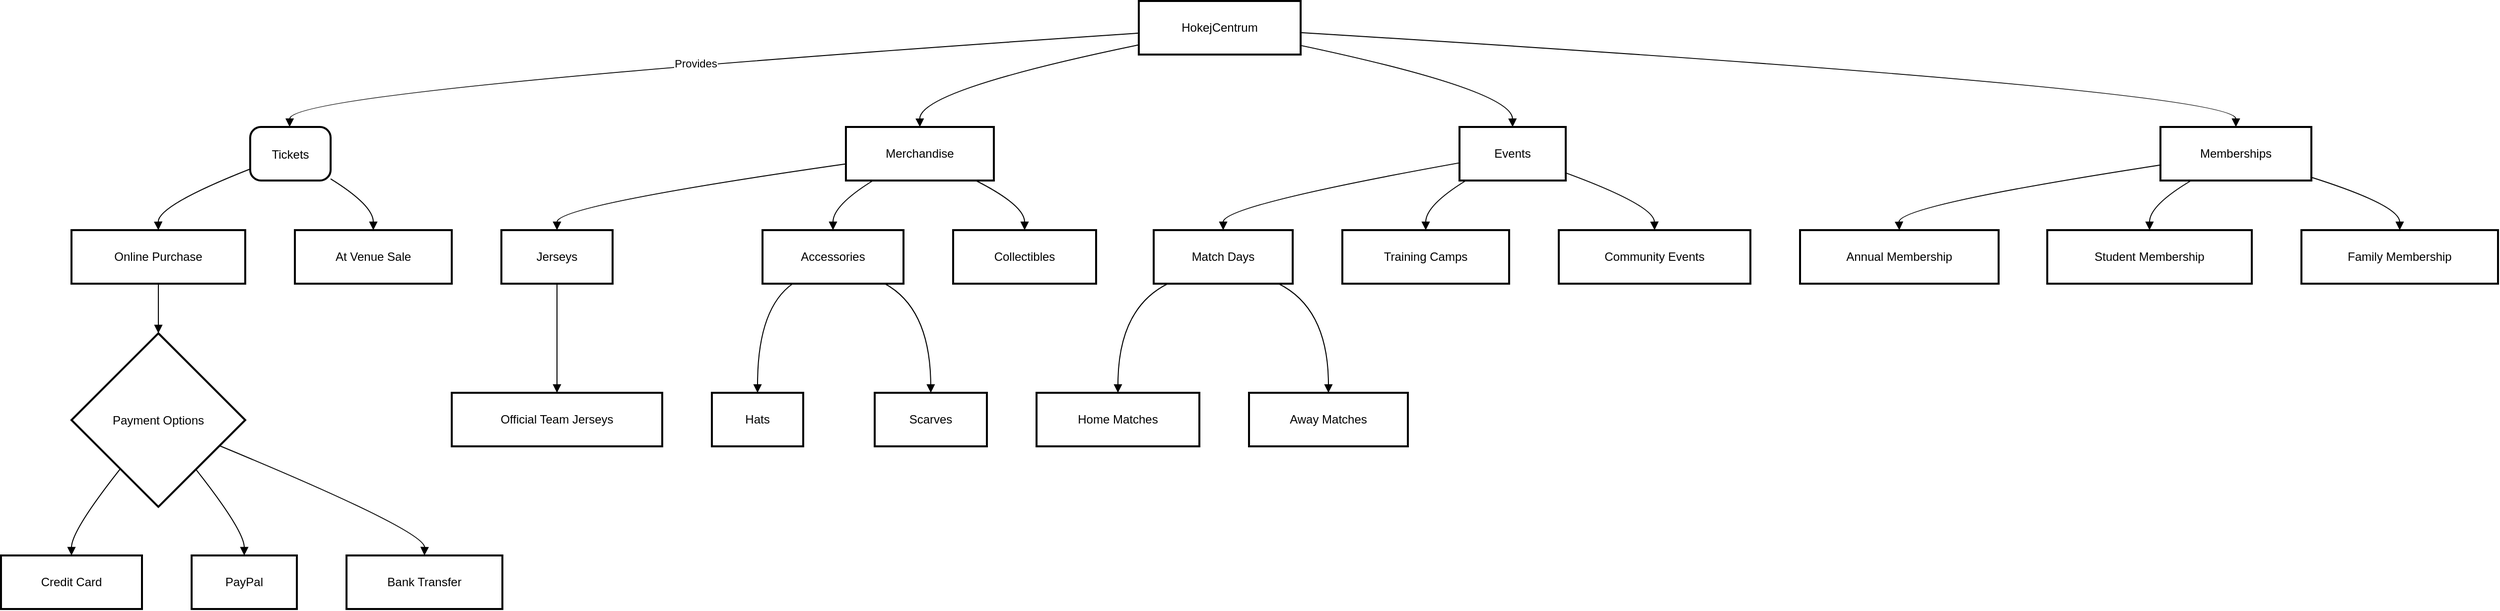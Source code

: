 <mxfile version="26.0.15">
  <diagram name="Stránka-1" id="Wjw_8mTblLxP3jm5wrfm">
    <mxGraphModel>
      <root>
        <mxCell id="0" />
        <mxCell id="1" parent="0" />
        <mxCell id="2" value="HokejCentrum" style="whiteSpace=wrap;strokeWidth=2;" vertex="1" parent="1">
          <mxGeometry x="1154" y="8" width="163" height="54" as="geometry" />
        </mxCell>
        <mxCell id="3" value="Tickets" style="rounded=1;arcSize=20;strokeWidth=2" vertex="1" parent="1">
          <mxGeometry x="259" y="135" width="81" height="54" as="geometry" />
        </mxCell>
        <mxCell id="4" value="Merchandise" style="whiteSpace=wrap;strokeWidth=2;" vertex="1" parent="1">
          <mxGeometry x="859" y="135" width="149" height="54" as="geometry" />
        </mxCell>
        <mxCell id="5" value="Events" style="whiteSpace=wrap;strokeWidth=2;" vertex="1" parent="1">
          <mxGeometry x="1477" y="135" width="107" height="54" as="geometry" />
        </mxCell>
        <mxCell id="6" value="Memberships" style="whiteSpace=wrap;strokeWidth=2;" vertex="1" parent="1">
          <mxGeometry x="2183" y="135" width="152" height="54" as="geometry" />
        </mxCell>
        <mxCell id="7" value="Online Purchase" style="whiteSpace=wrap;strokeWidth=2;" vertex="1" parent="1">
          <mxGeometry x="79" y="239" width="175" height="54" as="geometry" />
        </mxCell>
        <mxCell id="8" value="At Venue Sale" style="whiteSpace=wrap;strokeWidth=2;" vertex="1" parent="1">
          <mxGeometry x="304" y="239" width="158" height="54" as="geometry" />
        </mxCell>
        <mxCell id="9" value="Jerseys" style="whiteSpace=wrap;strokeWidth=2;" vertex="1" parent="1">
          <mxGeometry x="512" y="239" width="112" height="54" as="geometry" />
        </mxCell>
        <mxCell id="10" value="Accessories" style="whiteSpace=wrap;strokeWidth=2;" vertex="1" parent="1">
          <mxGeometry x="775" y="239" width="142" height="54" as="geometry" />
        </mxCell>
        <mxCell id="11" value="Collectibles" style="whiteSpace=wrap;strokeWidth=2;" vertex="1" parent="1">
          <mxGeometry x="967" y="239" width="144" height="54" as="geometry" />
        </mxCell>
        <mxCell id="12" value="Match Days" style="whiteSpace=wrap;strokeWidth=2;" vertex="1" parent="1">
          <mxGeometry x="1169" y="239" width="140" height="54" as="geometry" />
        </mxCell>
        <mxCell id="13" value="Training Camps" style="whiteSpace=wrap;strokeWidth=2;" vertex="1" parent="1">
          <mxGeometry x="1359" y="239" width="168" height="54" as="geometry" />
        </mxCell>
        <mxCell id="14" value="Community Events" style="whiteSpace=wrap;strokeWidth=2;" vertex="1" parent="1">
          <mxGeometry x="1577" y="239" width="193" height="54" as="geometry" />
        </mxCell>
        <mxCell id="15" value="Annual Membership" style="whiteSpace=wrap;strokeWidth=2;" vertex="1" parent="1">
          <mxGeometry x="1820" y="239" width="200" height="54" as="geometry" />
        </mxCell>
        <mxCell id="16" value="Student Membership" style="whiteSpace=wrap;strokeWidth=2;" vertex="1" parent="1">
          <mxGeometry x="2069" y="239" width="206" height="54" as="geometry" />
        </mxCell>
        <mxCell id="17" value="Family Membership" style="whiteSpace=wrap;strokeWidth=2;" vertex="1" parent="1">
          <mxGeometry x="2325" y="239" width="198" height="54" as="geometry" />
        </mxCell>
        <mxCell id="18" value="Payment Options" style="rhombus;strokeWidth=2;whiteSpace=wrap;" vertex="1" parent="1">
          <mxGeometry x="79" y="343" width="175" height="175" as="geometry" />
        </mxCell>
        <mxCell id="19" value="Credit Card" style="whiteSpace=wrap;strokeWidth=2;" vertex="1" parent="1">
          <mxGeometry x="8" y="567" width="142" height="54" as="geometry" />
        </mxCell>
        <mxCell id="20" value="PayPal" style="whiteSpace=wrap;strokeWidth=2;" vertex="1" parent="1">
          <mxGeometry x="200" y="567" width="106" height="54" as="geometry" />
        </mxCell>
        <mxCell id="21" value="Bank Transfer" style="whiteSpace=wrap;strokeWidth=2;" vertex="1" parent="1">
          <mxGeometry x="356" y="567" width="157" height="54" as="geometry" />
        </mxCell>
        <mxCell id="22" value="Official Team Jerseys" style="whiteSpace=wrap;strokeWidth=2;" vertex="1" parent="1">
          <mxGeometry x="462" y="403" width="212" height="54" as="geometry" />
        </mxCell>
        <mxCell id="23" value="Hats" style="whiteSpace=wrap;strokeWidth=2;" vertex="1" parent="1">
          <mxGeometry x="724" y="403" width="92" height="54" as="geometry" />
        </mxCell>
        <mxCell id="24" value="Scarves" style="whiteSpace=wrap;strokeWidth=2;" vertex="1" parent="1">
          <mxGeometry x="888" y="403" width="113" height="54" as="geometry" />
        </mxCell>
        <mxCell id="25" value="Home Matches" style="whiteSpace=wrap;strokeWidth=2;" vertex="1" parent="1">
          <mxGeometry x="1051" y="403" width="164" height="54" as="geometry" />
        </mxCell>
        <mxCell id="26" value="Away Matches" style="whiteSpace=wrap;strokeWidth=2;" vertex="1" parent="1">
          <mxGeometry x="1265" y="403" width="160" height="54" as="geometry" />
        </mxCell>
        <mxCell id="27" value="Provides" style="curved=1;startArrow=none;endArrow=block;exitX=0;exitY=0.6;entryX=0.49;entryY=-0.01;" edge="1" parent="1" source="2" target="3">
          <mxGeometry relative="1" as="geometry">
            <Array as="points">
              <mxPoint x="299" y="98" />
            </Array>
          </mxGeometry>
        </mxCell>
        <mxCell id="28" value="" style="curved=1;startArrow=none;endArrow=block;exitX=0;exitY=0.82;entryX=0.5;entryY=-0.01;" edge="1" parent="1" source="2" target="4">
          <mxGeometry relative="1" as="geometry">
            <Array as="points">
              <mxPoint x="933" y="98" />
            </Array>
          </mxGeometry>
        </mxCell>
        <mxCell id="29" value="" style="curved=1;startArrow=none;endArrow=block;exitX=1;exitY=0.83;entryX=0.5;entryY=-0.01;" edge="1" parent="1" source="2" target="5">
          <mxGeometry relative="1" as="geometry">
            <Array as="points">
              <mxPoint x="1530" y="98" />
            </Array>
          </mxGeometry>
        </mxCell>
        <mxCell id="30" value="" style="curved=1;startArrow=none;endArrow=block;exitX=1;exitY=0.59;entryX=0.5;entryY=-0.01;" edge="1" parent="1" source="2" target="6">
          <mxGeometry relative="1" as="geometry">
            <Array as="points">
              <mxPoint x="2259" y="98" />
            </Array>
          </mxGeometry>
        </mxCell>
        <mxCell id="31" value="" style="curved=1;startArrow=none;endArrow=block;exitX=-0.01;exitY=0.79;entryX=0.5;entryY=-0.01;" edge="1" parent="1" source="3" target="7">
          <mxGeometry relative="1" as="geometry">
            <Array as="points">
              <mxPoint x="166" y="214" />
            </Array>
          </mxGeometry>
        </mxCell>
        <mxCell id="32" value="" style="curved=1;startArrow=none;endArrow=block;exitX=0.99;exitY=0.96;entryX=0.5;entryY=-0.01;" edge="1" parent="1" source="3" target="8">
          <mxGeometry relative="1" as="geometry">
            <Array as="points">
              <mxPoint x="383" y="214" />
            </Array>
          </mxGeometry>
        </mxCell>
        <mxCell id="33" value="" style="curved=1;startArrow=none;endArrow=block;exitX=0;exitY=0.69;entryX=0.5;entryY=-0.01;" edge="1" parent="1" source="4" target="9">
          <mxGeometry relative="1" as="geometry">
            <Array as="points">
              <mxPoint x="568" y="214" />
            </Array>
          </mxGeometry>
        </mxCell>
        <mxCell id="34" value="" style="curved=1;startArrow=none;endArrow=block;exitX=0.19;exitY=0.99;entryX=0.5;entryY=-0.01;" edge="1" parent="1" source="4" target="10">
          <mxGeometry relative="1" as="geometry">
            <Array as="points">
              <mxPoint x="846" y="214" />
            </Array>
          </mxGeometry>
        </mxCell>
        <mxCell id="35" value="" style="curved=1;startArrow=none;endArrow=block;exitX=0.87;exitY=0.99;entryX=0.5;entryY=-0.01;" edge="1" parent="1" source="4" target="11">
          <mxGeometry relative="1" as="geometry">
            <Array as="points">
              <mxPoint x="1039" y="214" />
            </Array>
          </mxGeometry>
        </mxCell>
        <mxCell id="36" value="" style="curved=1;startArrow=none;endArrow=block;exitX=0;exitY=0.67;entryX=0.5;entryY=-0.01;" edge="1" parent="1" source="5" target="12">
          <mxGeometry relative="1" as="geometry">
            <Array as="points">
              <mxPoint x="1239" y="214" />
            </Array>
          </mxGeometry>
        </mxCell>
        <mxCell id="37" value="" style="curved=1;startArrow=none;endArrow=block;exitX=0.07;exitY=0.99;entryX=0.5;entryY=-0.01;" edge="1" parent="1" source="5" target="13">
          <mxGeometry relative="1" as="geometry">
            <Array as="points">
              <mxPoint x="1443" y="214" />
            </Array>
          </mxGeometry>
        </mxCell>
        <mxCell id="38" value="" style="curved=1;startArrow=none;endArrow=block;exitX=0.99;exitY=0.85;entryX=0.5;entryY=-0.01;" edge="1" parent="1" source="5" target="14">
          <mxGeometry relative="1" as="geometry">
            <Array as="points">
              <mxPoint x="1673" y="214" />
            </Array>
          </mxGeometry>
        </mxCell>
        <mxCell id="39" value="" style="curved=1;startArrow=none;endArrow=block;exitX=0;exitY=0.71;entryX=0.5;entryY=-0.01;" edge="1" parent="1" source="6" target="15">
          <mxGeometry relative="1" as="geometry">
            <Array as="points">
              <mxPoint x="1919" y="214" />
            </Array>
          </mxGeometry>
        </mxCell>
        <mxCell id="40" value="" style="curved=1;startArrow=none;endArrow=block;exitX=0.21;exitY=0.99;entryX=0.5;entryY=-0.01;" edge="1" parent="1" source="6" target="16">
          <mxGeometry relative="1" as="geometry">
            <Array as="points">
              <mxPoint x="2172" y="214" />
            </Array>
          </mxGeometry>
        </mxCell>
        <mxCell id="41" value="" style="curved=1;startArrow=none;endArrow=block;exitX=1;exitY=0.94;entryX=0.5;entryY=-0.01;" edge="1" parent="1" source="6" target="17">
          <mxGeometry relative="1" as="geometry">
            <Array as="points">
              <mxPoint x="2424" y="214" />
            </Array>
          </mxGeometry>
        </mxCell>
        <mxCell id="42" value="" style="curved=1;startArrow=none;endArrow=block;exitX=0.5;exitY=0.99;entryX=0.5;entryY=0;" edge="1" parent="1" source="7" target="18">
          <mxGeometry relative="1" as="geometry">
            <Array as="points" />
          </mxGeometry>
        </mxCell>
        <mxCell id="43" value="" style="curved=1;startArrow=none;endArrow=block;exitX=0.11;exitY=1;entryX=0.5;entryY=0.01;" edge="1" parent="1" source="18" target="19">
          <mxGeometry relative="1" as="geometry">
            <Array as="points">
              <mxPoint x="79" y="542" />
            </Array>
          </mxGeometry>
        </mxCell>
        <mxCell id="44" value="" style="curved=1;startArrow=none;endArrow=block;exitX=0.88;exitY=1;entryX=0.5;entryY=0.01;" edge="1" parent="1" source="18" target="20">
          <mxGeometry relative="1" as="geometry">
            <Array as="points">
              <mxPoint x="253" y="542" />
            </Array>
          </mxGeometry>
        </mxCell>
        <mxCell id="45" value="" style="curved=1;startArrow=none;endArrow=block;exitX=1;exitY=0.71;entryX=0.5;entryY=0.01;" edge="1" parent="1" source="18" target="21">
          <mxGeometry relative="1" as="geometry">
            <Array as="points">
              <mxPoint x="435" y="542" />
            </Array>
          </mxGeometry>
        </mxCell>
        <mxCell id="46" value="" style="curved=1;startArrow=none;endArrow=block;exitX=0.5;exitY=0.99;entryX=0.5;entryY=0;" edge="1" parent="1" source="9" target="22">
          <mxGeometry relative="1" as="geometry">
            <Array as="points" />
          </mxGeometry>
        </mxCell>
        <mxCell id="47" value="" style="curved=1;startArrow=none;endArrow=block;exitX=0.22;exitY=0.99;entryX=0.5;entryY=0;" edge="1" parent="1" source="10" target="23">
          <mxGeometry relative="1" as="geometry">
            <Array as="points">
              <mxPoint x="770" y="318" />
            </Array>
          </mxGeometry>
        </mxCell>
        <mxCell id="48" value="" style="curved=1;startArrow=none;endArrow=block;exitX=0.86;exitY=0.99;entryX=0.5;entryY=0;" edge="1" parent="1" source="10" target="24">
          <mxGeometry relative="1" as="geometry">
            <Array as="points">
              <mxPoint x="944" y="318" />
            </Array>
          </mxGeometry>
        </mxCell>
        <mxCell id="49" value="" style="curved=1;startArrow=none;endArrow=block;exitX=0.11;exitY=0.99;entryX=0.5;entryY=0;" edge="1" parent="1" source="12" target="25">
          <mxGeometry relative="1" as="geometry">
            <Array as="points">
              <mxPoint x="1133" y="318" />
            </Array>
          </mxGeometry>
        </mxCell>
        <mxCell id="50" value="" style="curved=1;startArrow=none;endArrow=block;exitX=0.89;exitY=0.99;entryX=0.5;entryY=0;" edge="1" parent="1" source="12" target="26">
          <mxGeometry relative="1" as="geometry">
            <Array as="points">
              <mxPoint x="1345" y="318" />
            </Array>
          </mxGeometry>
        </mxCell>
      </root>
    </mxGraphModel>
  </diagram>
</mxfile>
